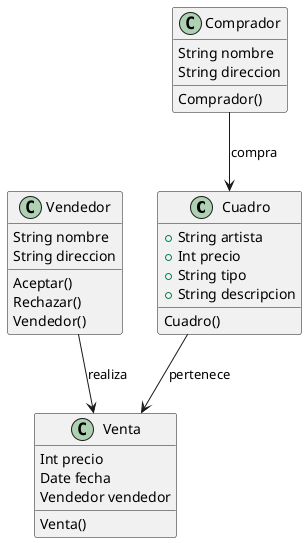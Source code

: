 @startuml
  Class Cuadro{
    + String artista
    + Int precio
    + String tipo
    + String descripcion

    Cuadro()
  }
  Class Venta{
    Int precio
    Date fecha
    Vendedor vendedor

    Venta()
  }
  Class Vendedor{
    String nombre
    String direccion

    Aceptar()
    Rechazar()
    Vendedor()
  }
  Class Comprador{
    String nombre
    String direccion

    Comprador()
  }

  Vendedor --> Venta :realiza
  Comprador --> Cuadro :compra
  Cuadro --> Venta :pertenece

@enduml
